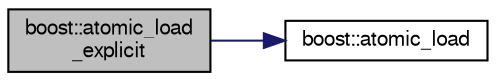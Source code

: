 digraph "boost::atomic_load_explicit"
{
  bgcolor="transparent";
  edge [fontname="FreeSans",fontsize="10",labelfontname="FreeSans",labelfontsize="10"];
  node [fontname="FreeSans",fontsize="10",shape=record];
  rankdir="LR";
  Node1 [label="boost::atomic_load\l_explicit",height=0.2,width=0.4,color="black", fillcolor="grey75", style="filled" fontcolor="black"];
  Node1 -> Node2 [color="midnightblue",fontsize="10",style="solid",fontname="FreeSans"];
  Node2 [label="boost::atomic_load",height=0.2,width=0.4,color="black",URL="$d4/da9/namespaceboost.html#aa9b1d4942de8afbd3099ab0ed9f5b56c"];
}
